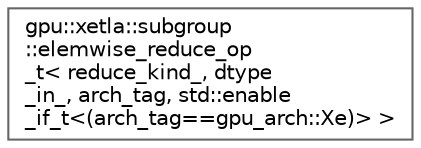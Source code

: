 digraph "Graphical Class Hierarchy"
{
 // LATEX_PDF_SIZE
  bgcolor="transparent";
  edge [fontname=Helvetica,fontsize=10,labelfontname=Helvetica,labelfontsize=10];
  node [fontname=Helvetica,fontsize=10,shape=box,height=0.2,width=0.4];
  rankdir="LR";
  Node0 [id="Node000000",label="gpu::xetla::subgroup\l::elemwise_reduce_op\l_t\< reduce_kind_, dtype\l_in_, arch_tag, std::enable\l_if_t\<(arch_tag==gpu_arch::Xe)\> \>",height=0.2,width=0.4,color="grey40", fillcolor="white", style="filled",URL="$structgpu_1_1xetla_1_1subgroup_1_1elemwise__reduce__op__t_3_01reduce__kind___00_01dtype__in___0000aff90b87f89c56f96d72d3fdd6c878.html",tooltip="Is the element-wise reduce op functor, specialized for Xe architecture."];
}
